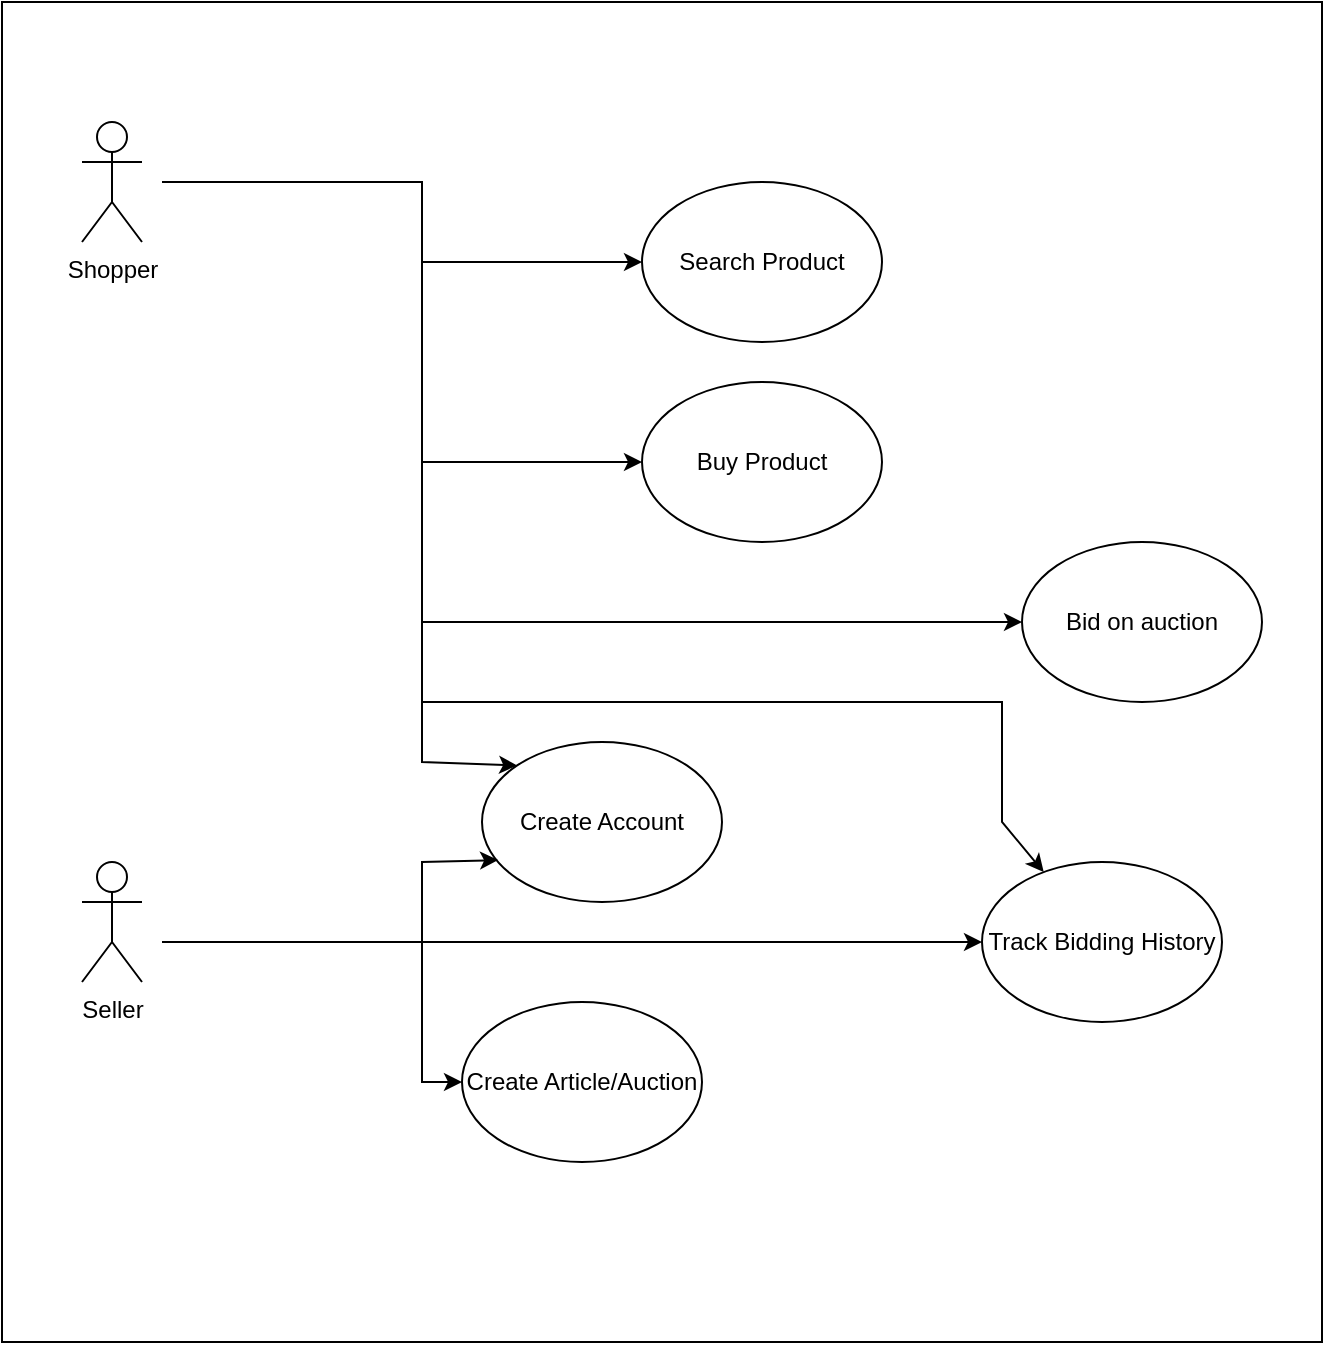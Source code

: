 <mxfile version="25.0.3">
  <diagram name="Seite-1" id="G8OPGU_XtDNQlhswRJjk">
    <mxGraphModel dx="1358" dy="1343" grid="1" gridSize="10" guides="1" tooltips="1" connect="1" arrows="1" fold="1" page="1" pageScale="1" pageWidth="1600" pageHeight="600" math="0" shadow="0">
      <root>
        <mxCell id="0" />
        <mxCell id="1" parent="0" />
        <mxCell id="z_SGV5qSYEI812VnV98s-1" value="Shopper" style="shape=umlActor;verticalLabelPosition=bottom;verticalAlign=top;html=1;outlineConnect=0;" parent="1" vertex="1">
          <mxGeometry x="90" y="-90" width="30" height="60" as="geometry" />
        </mxCell>
        <mxCell id="z_SGV5qSYEI812VnV98s-4" value="Seller" style="shape=umlActor;verticalLabelPosition=bottom;verticalAlign=top;html=1;outlineConnect=0;" parent="1" vertex="1">
          <mxGeometry x="90" y="280" width="30" height="60" as="geometry" />
        </mxCell>
        <mxCell id="z_SGV5qSYEI812VnV98s-7" value="" style="endArrow=classic;html=1;rounded=0;" parent="1" target="z_SGV5qSYEI812VnV98s-8" edge="1">
          <mxGeometry width="50" height="50" relative="1" as="geometry">
            <mxPoint x="130" y="-60" as="sourcePoint" />
            <mxPoint x="290" y="120" as="targetPoint" />
            <Array as="points">
              <mxPoint x="260" y="-60" />
              <mxPoint x="260" y="-20" />
            </Array>
          </mxGeometry>
        </mxCell>
        <mxCell id="z_SGV5qSYEI812VnV98s-8" value="Search Product" style="ellipse;whiteSpace=wrap;html=1;" parent="1" vertex="1">
          <mxGeometry x="370" y="-60" width="120" height="80" as="geometry" />
        </mxCell>
        <mxCell id="z_SGV5qSYEI812VnV98s-9" value="" style="endArrow=classic;html=1;rounded=0;entryX=0;entryY=0;entryDx=0;entryDy=0;" parent="1" target="z_SGV5qSYEI812VnV98s-10" edge="1">
          <mxGeometry width="50" height="50" relative="1" as="geometry">
            <mxPoint x="260" y="-20" as="sourcePoint" />
            <mxPoint x="380" y="160" as="targetPoint" />
            <Array as="points">
              <mxPoint x="260" y="160" />
              <mxPoint x="260" y="230" />
            </Array>
          </mxGeometry>
        </mxCell>
        <mxCell id="z_SGV5qSYEI812VnV98s-10" value="Create Account" style="ellipse;whiteSpace=wrap;html=1;" parent="1" vertex="1">
          <mxGeometry x="290" y="220" width="120" height="80" as="geometry" />
        </mxCell>
        <mxCell id="z_SGV5qSYEI812VnV98s-11" value="" style="endArrow=classic;html=1;rounded=0;entryX=0.067;entryY=0.738;entryDx=0;entryDy=0;entryPerimeter=0;" parent="1" target="z_SGV5qSYEI812VnV98s-10" edge="1">
          <mxGeometry width="50" height="50" relative="1" as="geometry">
            <mxPoint x="130" y="320" as="sourcePoint" />
            <mxPoint x="730" y="380" as="targetPoint" />
            <Array as="points">
              <mxPoint x="260" y="320" />
              <mxPoint x="260" y="280" />
            </Array>
          </mxGeometry>
        </mxCell>
        <mxCell id="z_SGV5qSYEI812VnV98s-13" value="Buy Product" style="ellipse;whiteSpace=wrap;html=1;" parent="1" vertex="1">
          <mxGeometry x="370" y="40" width="120" height="80" as="geometry" />
        </mxCell>
        <mxCell id="z_SGV5qSYEI812VnV98s-14" value="" style="endArrow=classic;html=1;rounded=0;" parent="1" target="z_SGV5qSYEI812VnV98s-15" edge="1">
          <mxGeometry width="50" height="50" relative="1" as="geometry">
            <mxPoint x="260" y="160" as="sourcePoint" />
            <mxPoint x="520" y="160" as="targetPoint" />
          </mxGeometry>
        </mxCell>
        <mxCell id="z_SGV5qSYEI812VnV98s-15" value="Bid on auction" style="ellipse;whiteSpace=wrap;html=1;" parent="1" vertex="1">
          <mxGeometry x="560" y="120" width="120" height="80" as="geometry" />
        </mxCell>
        <mxCell id="z_SGV5qSYEI812VnV98s-16" value="" style="endArrow=classic;html=1;rounded=0;" parent="1" target="z_SGV5qSYEI812VnV98s-17" edge="1">
          <mxGeometry width="50" height="50" relative="1" as="geometry">
            <mxPoint x="260" y="320" as="sourcePoint" />
            <mxPoint x="600" y="320" as="targetPoint" />
            <Array as="points">
              <mxPoint x="480" y="320" />
            </Array>
          </mxGeometry>
        </mxCell>
        <mxCell id="z_SGV5qSYEI812VnV98s-17" value="Track Bidding History" style="ellipse;whiteSpace=wrap;html=1;" parent="1" vertex="1">
          <mxGeometry x="540" y="280" width="120" height="80" as="geometry" />
        </mxCell>
        <mxCell id="z_SGV5qSYEI812VnV98s-18" value="" style="endArrow=classic;html=1;rounded=0;" parent="1" target="z_SGV5qSYEI812VnV98s-17" edge="1">
          <mxGeometry width="50" height="50" relative="1" as="geometry">
            <mxPoint x="260" y="200" as="sourcePoint" />
            <mxPoint x="730" y="280" as="targetPoint" />
            <Array as="points">
              <mxPoint x="340" y="200" />
              <mxPoint x="550" y="200" />
              <mxPoint x="550" y="260" />
            </Array>
          </mxGeometry>
        </mxCell>
        <mxCell id="fpQ057gLeqKVNOJqDwrI-5" value="" style="endArrow=classic;html=1;rounded=0;entryX=0;entryY=0.5;entryDx=0;entryDy=0;" parent="1" target="z_SGV5qSYEI812VnV98s-13" edge="1">
          <mxGeometry width="50" height="50" relative="1" as="geometry">
            <mxPoint x="260" y="80" as="sourcePoint" />
            <mxPoint x="370" y="50" as="targetPoint" />
          </mxGeometry>
        </mxCell>
        <mxCell id="fpQ057gLeqKVNOJqDwrI-6" value="Create Article/Auction" style="ellipse;whiteSpace=wrap;html=1;" parent="1" vertex="1">
          <mxGeometry x="280" y="350" width="120" height="80" as="geometry" />
        </mxCell>
        <mxCell id="fpQ057gLeqKVNOJqDwrI-7" value="" style="endArrow=classic;html=1;rounded=0;entryX=0;entryY=0.5;entryDx=0;entryDy=0;" parent="1" target="fpQ057gLeqKVNOJqDwrI-6" edge="1">
          <mxGeometry width="50" height="50" relative="1" as="geometry">
            <mxPoint x="260" y="320" as="sourcePoint" />
            <mxPoint x="370" y="360" as="targetPoint" />
            <Array as="points">
              <mxPoint x="260" y="390" />
            </Array>
          </mxGeometry>
        </mxCell>
        <mxCell id="fpQ057gLeqKVNOJqDwrI-9" value="" style="rounded=0;whiteSpace=wrap;html=1;fillColor=none;" parent="1" vertex="1">
          <mxGeometry x="50" y="-150" width="660" height="670" as="geometry" />
        </mxCell>
      </root>
    </mxGraphModel>
  </diagram>
</mxfile>
